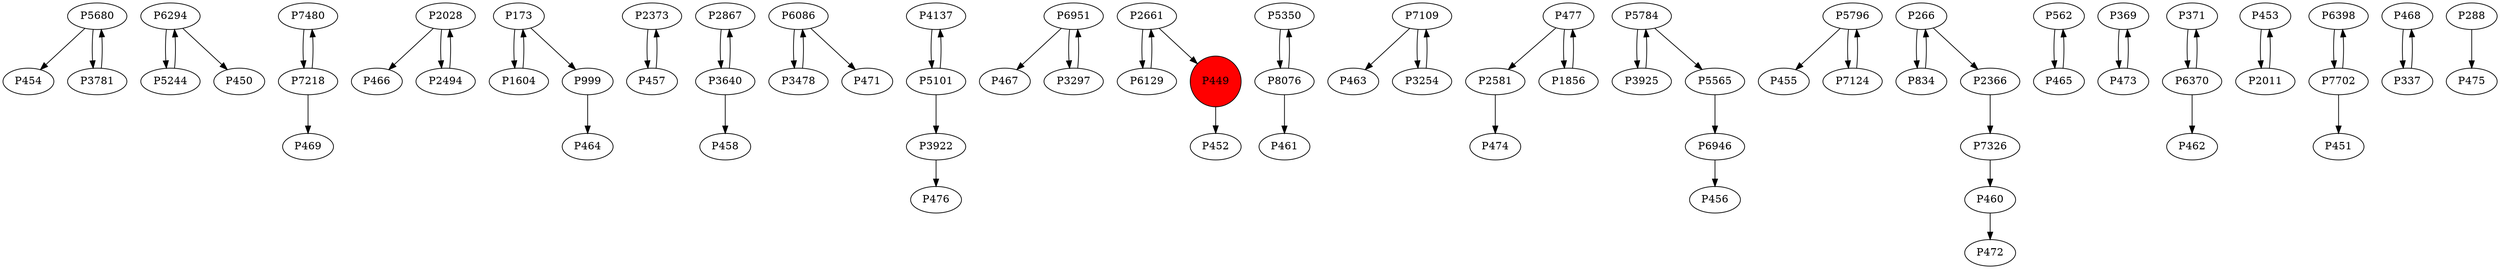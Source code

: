 digraph {
	P5680 -> P454
	P6294 -> P5244
	P7480 -> P7218
	P2028 -> P466
	P173 -> P1604
	P2373 -> P457
	P2867 -> P3640
	P6294 -> P450
	P6086 -> P3478
	P4137 -> P5101
	P6951 -> P467
	P173 -> P999
	P2661 -> P6129
	P2494 -> P2028
	P7218 -> P7480
	P5350 -> P8076
	P7109 -> P463
	P477 -> P2581
	P7218 -> P469
	P5784 -> P3925
	P5796 -> P455
	P3254 -> P7109
	P7326 -> P460
	P562 -> P465
	P6946 -> P456
	P449 -> P452
	P834 -> P266
	P369 -> P473
	P2028 -> P2494
	P371 -> P6370
	P453 -> P2011
	P6370 -> P462
	P6951 -> P3297
	P6398 -> P7702
	P6086 -> P471
	P8076 -> P461
	P465 -> P562
	P3781 -> P5680
	P3478 -> P6086
	P5565 -> P6946
	P5244 -> P6294
	P2661 -> P449
	P468 -> P337
	P460 -> P472
	P5796 -> P7124
	P5101 -> P4137
	P1856 -> P477
	P2581 -> P474
	P473 -> P369
	P3640 -> P458
	P3925 -> P5784
	P266 -> P834
	P3297 -> P6951
	P5784 -> P5565
	P337 -> P468
	P1604 -> P173
	P5101 -> P3922
	P7124 -> P5796
	P477 -> P1856
	P266 -> P2366
	P6129 -> P2661
	P2011 -> P453
	P8076 -> P5350
	P7702 -> P451
	P457 -> P2373
	P2366 -> P7326
	P3922 -> P476
	P7109 -> P3254
	P6370 -> P371
	P999 -> P464
	P5680 -> P3781
	P288 -> P475
	P7702 -> P6398
	P3640 -> P2867
	P449 [shape=circle]
	P449 [style=filled]
	P449 [fillcolor=red]
}